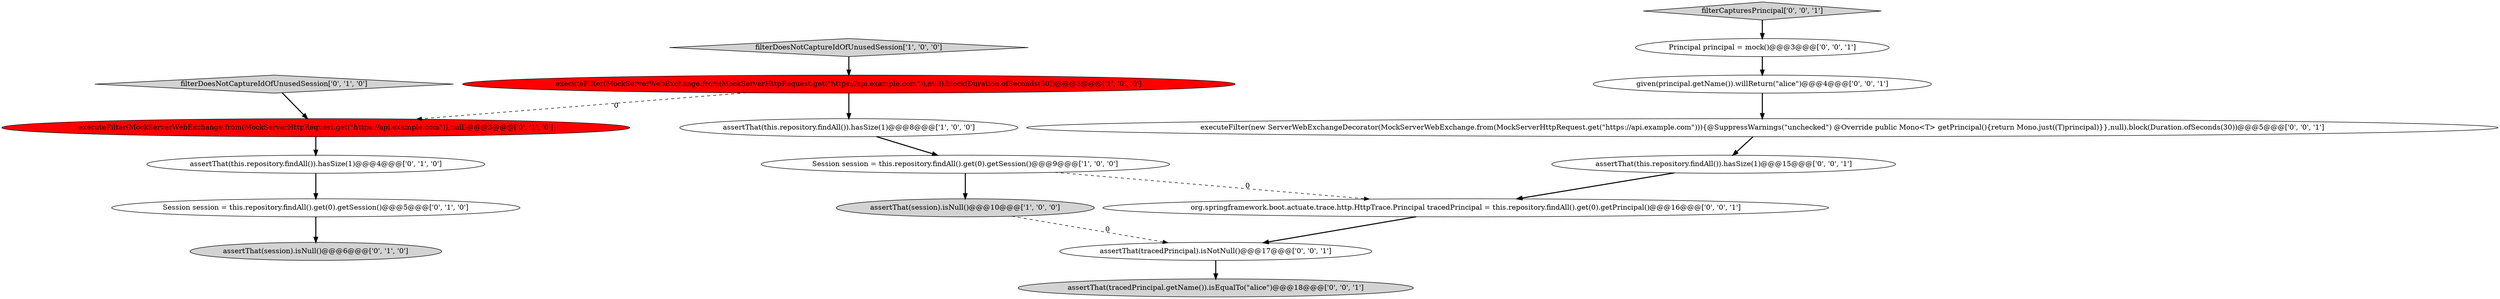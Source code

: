 digraph {
11 [style = filled, label = "assertThat(tracedPrincipal).isNotNull()@@@17@@@['0', '0', '1']", fillcolor = white, shape = ellipse image = "AAA0AAABBB3BBB"];
8 [style = filled, label = "assertThat(session).isNull()@@@6@@@['0', '1', '0']", fillcolor = lightgray, shape = ellipse image = "AAA0AAABBB2BBB"];
12 [style = filled, label = "assertThat(this.repository.findAll()).hasSize(1)@@@15@@@['0', '0', '1']", fillcolor = white, shape = ellipse image = "AAA0AAABBB3BBB"];
1 [style = filled, label = "filterDoesNotCaptureIdOfUnusedSession['1', '0', '0']", fillcolor = lightgray, shape = diamond image = "AAA0AAABBB1BBB"];
4 [style = filled, label = "Session session = this.repository.findAll().get(0).getSession()@@@9@@@['1', '0', '0']", fillcolor = white, shape = ellipse image = "AAA0AAABBB1BBB"];
0 [style = filled, label = "assertThat(this.repository.findAll()).hasSize(1)@@@8@@@['1', '0', '0']", fillcolor = white, shape = ellipse image = "AAA0AAABBB1BBB"];
3 [style = filled, label = "executeFilter(MockServerWebExchange.from(MockServerHttpRequest.get(\"https://api.example.com\")),null).block(Duration.ofSeconds(30))@@@3@@@['1', '0', '0']", fillcolor = red, shape = ellipse image = "AAA1AAABBB1BBB"];
10 [style = filled, label = "filterCapturesPrincipal['0', '0', '1']", fillcolor = lightgray, shape = diamond image = "AAA0AAABBB3BBB"];
9 [style = filled, label = "assertThat(this.repository.findAll()).hasSize(1)@@@4@@@['0', '1', '0']", fillcolor = white, shape = ellipse image = "AAA0AAABBB2BBB"];
2 [style = filled, label = "assertThat(session).isNull()@@@10@@@['1', '0', '0']", fillcolor = lightgray, shape = ellipse image = "AAA0AAABBB1BBB"];
13 [style = filled, label = "Principal principal = mock()@@@3@@@['0', '0', '1']", fillcolor = white, shape = ellipse image = "AAA0AAABBB3BBB"];
15 [style = filled, label = "org.springframework.boot.actuate.trace.http.HttpTrace.Principal tracedPrincipal = this.repository.findAll().get(0).getPrincipal()@@@16@@@['0', '0', '1']", fillcolor = white, shape = ellipse image = "AAA0AAABBB3BBB"];
16 [style = filled, label = "assertThat(tracedPrincipal.getName()).isEqualTo(\"alice\")@@@18@@@['0', '0', '1']", fillcolor = lightgray, shape = ellipse image = "AAA0AAABBB3BBB"];
5 [style = filled, label = "filterDoesNotCaptureIdOfUnusedSession['0', '1', '0']", fillcolor = lightgray, shape = diamond image = "AAA0AAABBB2BBB"];
7 [style = filled, label = "executeFilter(MockServerWebExchange.from(MockServerHttpRequest.get(\"https://api.example.com\")),null)@@@3@@@['0', '1', '0']", fillcolor = red, shape = ellipse image = "AAA1AAABBB2BBB"];
17 [style = filled, label = "executeFilter(new ServerWebExchangeDecorator(MockServerWebExchange.from(MockServerHttpRequest.get(\"https://api.example.com\"))){@SuppressWarnings(\"unchecked\") @Override public Mono<T> getPrincipal(){return Mono.just((T)principal)}},null).block(Duration.ofSeconds(30))@@@5@@@['0', '0', '1']", fillcolor = white, shape = ellipse image = "AAA0AAABBB3BBB"];
6 [style = filled, label = "Session session = this.repository.findAll().get(0).getSession()@@@5@@@['0', '1', '0']", fillcolor = white, shape = ellipse image = "AAA0AAABBB2BBB"];
14 [style = filled, label = "given(principal.getName()).willReturn(\"alice\")@@@4@@@['0', '0', '1']", fillcolor = white, shape = ellipse image = "AAA0AAABBB3BBB"];
1->3 [style = bold, label=""];
7->9 [style = bold, label=""];
11->16 [style = bold, label=""];
5->7 [style = bold, label=""];
2->11 [style = dashed, label="0"];
14->17 [style = bold, label=""];
17->12 [style = bold, label=""];
4->2 [style = bold, label=""];
15->11 [style = bold, label=""];
10->13 [style = bold, label=""];
0->4 [style = bold, label=""];
3->7 [style = dashed, label="0"];
13->14 [style = bold, label=""];
4->15 [style = dashed, label="0"];
3->0 [style = bold, label=""];
6->8 [style = bold, label=""];
9->6 [style = bold, label=""];
12->15 [style = bold, label=""];
}
